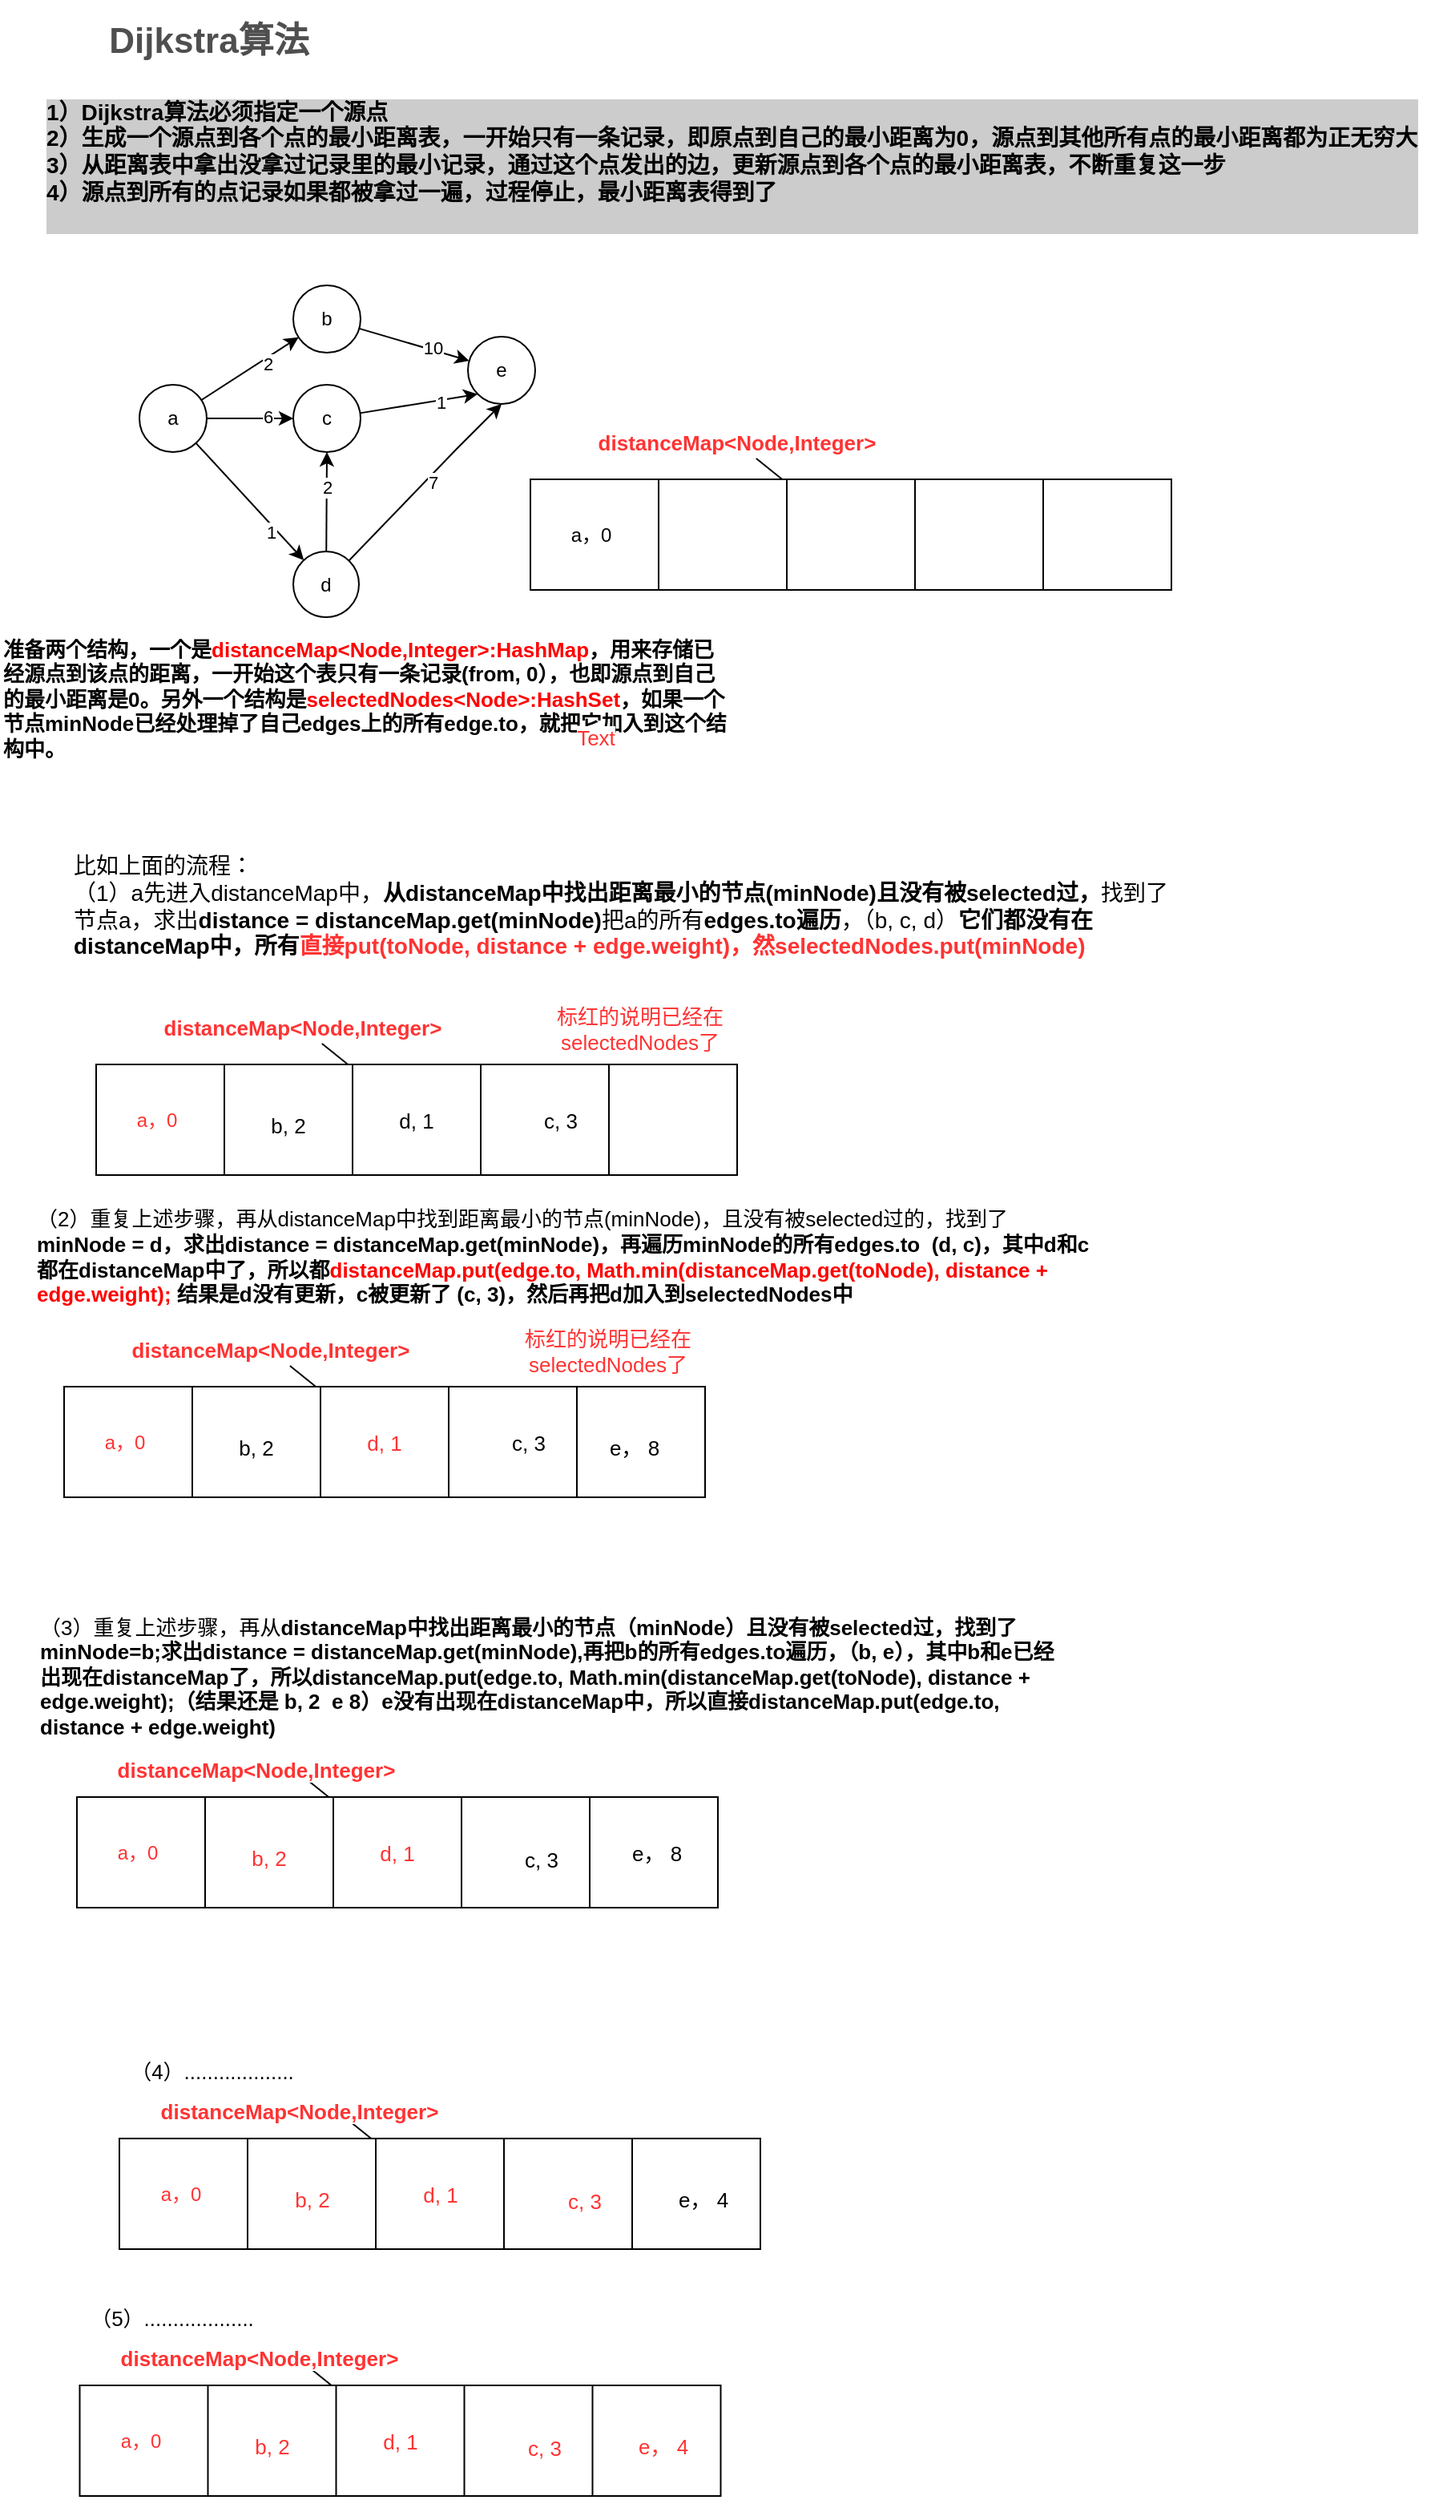 <mxfile version="17.1.2" type="github">
  <diagram id="VZNJBnjlBcDDficuOKmj" name="第 1 页">
    <mxGraphModel dx="1038" dy="539" grid="0" gridSize="10" guides="1" tooltips="1" connect="1" arrows="1" fold="1" page="1" pageScale="1" pageWidth="827" pageHeight="1169" math="0" shadow="0">
      <root>
        <mxCell id="0" />
        <mxCell id="1" parent="0" />
        <mxCell id="FA8vPsLEy-12iCKrouPd-1" value="&lt;h2 id=&quot;3dijkstra算法示例演示&quot; style=&quot;box-sizing: border-box ; outline: 0px ; margin: 8px 0px 16px ; padding: 0px ; font-family: &amp;#34;pingfang sc&amp;#34; , &amp;#34;microsoft yahei&amp;#34; , &amp;#34;simhei&amp;#34; , &amp;#34;arial&amp;#34; , &amp;#34;simsun&amp;#34; ; font-size: 22px ; color: rgb(79 , 79 , 79) ; line-height: 30px ; overflow-wrap: break-word ; background-color: rgb(255 , 255 , 255)&quot;&gt;Dijkstra算法&lt;/h2&gt;" style="text;html=1;align=center;verticalAlign=middle;resizable=0;points=[];autosize=1;strokeColor=none;fillColor=none;" vertex="1" parent="1">
          <mxGeometry x="98" y="13" width="140" height="58" as="geometry" />
        </mxCell>
        <mxCell id="FA8vPsLEy-12iCKrouPd-2" value="&lt;div style=&quot;font-size: 14px;&quot;&gt;1）Dijkstra算法必须指定一个源点&lt;/div&gt;&lt;div style=&quot;font-size: 14px;&quot;&gt;2）生成一个源点到各个点的最小距离表，一开始只有一条记录，即原点到自己的最小距离为0，源点到其他所有点的最小距离都为正无穷大&lt;/div&gt;&lt;div style=&quot;font-size: 14px;&quot;&gt;3）从距离表中拿出没拿过记录里的最小记录，通过这个点发出的边，更新源点到各个点的最小距离表，不断重复这一步&lt;/div&gt;&lt;div style=&quot;font-size: 14px;&quot;&gt;4）源点到所有的点记录如果都被拿过一遍，过程停止，最小距离表得到了&lt;/div&gt;&lt;div style=&quot;font-size: 14px;&quot;&gt;&lt;br style=&quot;font-size: 14px;&quot;&gt;&lt;/div&gt;" style="text;html=1;align=left;verticalAlign=middle;resizable=0;points=[];autosize=1;strokeColor=none;fillColor=none;fontStyle=1;labelBackgroundColor=#CCCCCC;fontSize=14;" vertex="1" parent="1">
          <mxGeometry x="65" y="71" width="865" height="89" as="geometry" />
        </mxCell>
        <mxCell id="FA8vPsLEy-12iCKrouPd-6" value="" style="rounded=0;orthogonalLoop=1;jettySize=auto;html=1;" edge="1" parent="1" source="FA8vPsLEy-12iCKrouPd-4" target="FA8vPsLEy-12iCKrouPd-5">
          <mxGeometry relative="1" as="geometry" />
        </mxCell>
        <mxCell id="FA8vPsLEy-12iCKrouPd-12" value="2" style="edgeLabel;html=1;align=center;verticalAlign=middle;resizable=0;points=[];" vertex="1" connectable="0" parent="FA8vPsLEy-12iCKrouPd-6">
          <mxGeometry x="0.308" y="-3" relative="1" as="geometry">
            <mxPoint as="offset" />
          </mxGeometry>
        </mxCell>
        <mxCell id="FA8vPsLEy-12iCKrouPd-9" value="" style="edgeStyle=none;rounded=0;orthogonalLoop=1;jettySize=auto;html=1;" edge="1" parent="1" source="FA8vPsLEy-12iCKrouPd-4" target="FA8vPsLEy-12iCKrouPd-8">
          <mxGeometry relative="1" as="geometry" />
        </mxCell>
        <mxCell id="FA8vPsLEy-12iCKrouPd-13" value="6" style="edgeLabel;html=1;align=center;verticalAlign=middle;resizable=0;points=[];" vertex="1" connectable="0" parent="FA8vPsLEy-12iCKrouPd-9">
          <mxGeometry x="0.415" y="1" relative="1" as="geometry">
            <mxPoint as="offset" />
          </mxGeometry>
        </mxCell>
        <mxCell id="FA8vPsLEy-12iCKrouPd-11" value="" style="edgeStyle=none;rounded=0;orthogonalLoop=1;jettySize=auto;html=1;" edge="1" parent="1" source="FA8vPsLEy-12iCKrouPd-4" target="FA8vPsLEy-12iCKrouPd-10">
          <mxGeometry relative="1" as="geometry" />
        </mxCell>
        <mxCell id="FA8vPsLEy-12iCKrouPd-14" value="1" style="edgeLabel;html=1;align=center;verticalAlign=middle;resizable=0;points=[];" vertex="1" connectable="0" parent="FA8vPsLEy-12iCKrouPd-11">
          <mxGeometry x="0.465" y="-4" relative="1" as="geometry">
            <mxPoint y="-1" as="offset" />
          </mxGeometry>
        </mxCell>
        <mxCell id="FA8vPsLEy-12iCKrouPd-4" value="a" style="ellipse;whiteSpace=wrap;html=1;aspect=fixed;" vertex="1" parent="1">
          <mxGeometry x="125" y="253" width="42" height="42" as="geometry" />
        </mxCell>
        <mxCell id="FA8vPsLEy-12iCKrouPd-18" value="" style="edgeStyle=none;rounded=0;orthogonalLoop=1;jettySize=auto;html=1;" edge="1" parent="1" source="FA8vPsLEy-12iCKrouPd-5" target="FA8vPsLEy-12iCKrouPd-17">
          <mxGeometry relative="1" as="geometry" />
        </mxCell>
        <mxCell id="FA8vPsLEy-12iCKrouPd-21" value="10" style="edgeLabel;html=1;align=center;verticalAlign=middle;resizable=0;points=[];" vertex="1" connectable="0" parent="FA8vPsLEy-12iCKrouPd-18">
          <mxGeometry x="0.319" y="2" relative="1" as="geometry">
            <mxPoint y="1" as="offset" />
          </mxGeometry>
        </mxCell>
        <mxCell id="FA8vPsLEy-12iCKrouPd-5" value="b" style="ellipse;whiteSpace=wrap;html=1;aspect=fixed;" vertex="1" parent="1">
          <mxGeometry x="221" y="191" width="42" height="42" as="geometry" />
        </mxCell>
        <mxCell id="FA8vPsLEy-12iCKrouPd-19" style="edgeStyle=none;rounded=0;orthogonalLoop=1;jettySize=auto;html=1;entryX=0;entryY=1;entryDx=0;entryDy=0;" edge="1" parent="1" source="FA8vPsLEy-12iCKrouPd-8" target="FA8vPsLEy-12iCKrouPd-17">
          <mxGeometry relative="1" as="geometry" />
        </mxCell>
        <mxCell id="FA8vPsLEy-12iCKrouPd-22" value="1" style="edgeLabel;html=1;align=center;verticalAlign=middle;resizable=0;points=[];" vertex="1" connectable="0" parent="FA8vPsLEy-12iCKrouPd-19">
          <mxGeometry x="0.344" y="-1" relative="1" as="geometry">
            <mxPoint as="offset" />
          </mxGeometry>
        </mxCell>
        <mxCell id="FA8vPsLEy-12iCKrouPd-8" value="c" style="ellipse;whiteSpace=wrap;html=1;aspect=fixed;" vertex="1" parent="1">
          <mxGeometry x="221" y="253" width="42" height="42" as="geometry" />
        </mxCell>
        <mxCell id="FA8vPsLEy-12iCKrouPd-20" style="edgeStyle=none;rounded=0;orthogonalLoop=1;jettySize=auto;html=1;entryX=0.5;entryY=1;entryDx=0;entryDy=0;" edge="1" parent="1" source="FA8vPsLEy-12iCKrouPd-10" target="FA8vPsLEy-12iCKrouPd-17">
          <mxGeometry relative="1" as="geometry">
            <Array as="points">
              <mxPoint x="323" y="293" />
            </Array>
          </mxGeometry>
        </mxCell>
        <mxCell id="FA8vPsLEy-12iCKrouPd-23" value="7" style="edgeLabel;html=1;align=center;verticalAlign=middle;resizable=0;points=[];" vertex="1" connectable="0" parent="FA8vPsLEy-12iCKrouPd-20">
          <mxGeometry x="0.05" y="-3" relative="1" as="geometry">
            <mxPoint as="offset" />
          </mxGeometry>
        </mxCell>
        <mxCell id="FA8vPsLEy-12iCKrouPd-25" style="edgeStyle=none;rounded=0;orthogonalLoop=1;jettySize=auto;html=1;entryX=0.5;entryY=1;entryDx=0;entryDy=0;" edge="1" parent="1" source="FA8vPsLEy-12iCKrouPd-10" target="FA8vPsLEy-12iCKrouPd-8">
          <mxGeometry relative="1" as="geometry" />
        </mxCell>
        <mxCell id="FA8vPsLEy-12iCKrouPd-27" value="2" style="edgeLabel;html=1;align=center;verticalAlign=middle;resizable=0;points=[];" vertex="1" connectable="0" parent="FA8vPsLEy-12iCKrouPd-25">
          <mxGeometry x="0.314" relative="1" as="geometry">
            <mxPoint as="offset" />
          </mxGeometry>
        </mxCell>
        <mxCell id="FA8vPsLEy-12iCKrouPd-10" value="d" style="ellipse;whiteSpace=wrap;html=1;aspect=fixed;" vertex="1" parent="1">
          <mxGeometry x="221" y="357" width="41" height="41" as="geometry" />
        </mxCell>
        <mxCell id="FA8vPsLEy-12iCKrouPd-16" style="edgeStyle=none;rounded=0;orthogonalLoop=1;jettySize=auto;html=1;exitX=1;exitY=0.5;exitDx=0;exitDy=0;" edge="1" parent="1" source="FA8vPsLEy-12iCKrouPd-5" target="FA8vPsLEy-12iCKrouPd-5">
          <mxGeometry relative="1" as="geometry" />
        </mxCell>
        <mxCell id="FA8vPsLEy-12iCKrouPd-17" value="e" style="ellipse;whiteSpace=wrap;html=1;aspect=fixed;" vertex="1" parent="1">
          <mxGeometry x="330" y="223" width="42" height="42" as="geometry" />
        </mxCell>
        <object label="" id="FA8vPsLEy-12iCKrouPd-39">
          <mxCell style="rounded=0;whiteSpace=wrap;html=1;points=[[0,0,0,0,0],[0,0.25,0,0,0],[0,0.51,0,0,0],[0,0.75,0,0,0],[0,1,0,0,0],[0.2,0,0,0,0],[0.2,1,0,0,0],[0.25,0,0,0,0],[0.25,1,0,0,0],[0.4,0,0,0,0],[0.4,1,0,0,0],[0.5,0,0,0,0],[0.5,1,0,0,0],[0.6,0,0,0,0],[0.6,1,0,0,0],[0.75,0,0,0,0],[0.75,1,0,0,0],[0.8,0,0,0,0],[0.8,1,0,0,0],[1,0,0,0,0],[1,0.25,0,0,0],[1,0.51,0,0,0],[1,0.75,0,0,0],[1,1,0,0,0]];" vertex="1" parent="1">
            <mxGeometry x="369" y="312" width="400" height="69" as="geometry" />
          </mxCell>
        </object>
        <mxCell id="FA8vPsLEy-12iCKrouPd-40" style="edgeStyle=none;rounded=0;orthogonalLoop=1;jettySize=auto;html=1;exitX=0.2;exitY=0;exitDx=0;exitDy=0;exitPerimeter=0;entryX=0.2;entryY=1;entryDx=0;entryDy=0;entryPerimeter=0;endArrow=none;endFill=0;" edge="1" parent="1" source="FA8vPsLEy-12iCKrouPd-39" target="FA8vPsLEy-12iCKrouPd-39">
          <mxGeometry relative="1" as="geometry" />
        </mxCell>
        <mxCell id="FA8vPsLEy-12iCKrouPd-41" style="edgeStyle=none;rounded=0;orthogonalLoop=1;jettySize=auto;html=1;exitX=0.4;exitY=0;exitDx=0;exitDy=0;exitPerimeter=0;entryX=0.4;entryY=1;entryDx=0;entryDy=0;entryPerimeter=0;endArrow=none;endFill=0;" edge="1" parent="1" source="FA8vPsLEy-12iCKrouPd-39" target="FA8vPsLEy-12iCKrouPd-39">
          <mxGeometry relative="1" as="geometry" />
        </mxCell>
        <mxCell id="FA8vPsLEy-12iCKrouPd-42" style="edgeStyle=none;rounded=0;orthogonalLoop=1;jettySize=auto;html=1;exitX=0.6;exitY=0;exitDx=0;exitDy=0;exitPerimeter=0;entryX=0.6;entryY=1;entryDx=0;entryDy=0;entryPerimeter=0;endArrow=none;endFill=0;" edge="1" parent="1" source="FA8vPsLEy-12iCKrouPd-39" target="FA8vPsLEy-12iCKrouPd-39">
          <mxGeometry relative="1" as="geometry" />
        </mxCell>
        <mxCell id="FA8vPsLEy-12iCKrouPd-43" style="edgeStyle=none;rounded=0;orthogonalLoop=1;jettySize=auto;html=1;exitX=0.8;exitY=0;exitDx=0;exitDy=0;exitPerimeter=0;entryX=0.8;entryY=1;entryDx=0;entryDy=0;entryPerimeter=0;endArrow=none;endFill=0;" edge="1" parent="1" source="FA8vPsLEy-12iCKrouPd-39" target="FA8vPsLEy-12iCKrouPd-39">
          <mxGeometry relative="1" as="geometry" />
        </mxCell>
        <mxCell id="FA8vPsLEy-12iCKrouPd-44" value="a，0" style="text;html=1;strokeColor=none;fillColor=none;align=center;verticalAlign=middle;whiteSpace=wrap;rounded=0;" vertex="1" parent="1">
          <mxGeometry x="377" y="331.5" width="60" height="30" as="geometry" />
        </mxCell>
        <mxCell id="FA8vPsLEy-12iCKrouPd-52" value="准备两个结构，一个是&lt;font color=&quot;#ff0000&quot; style=&quot;font-size: 13px&quot;&gt;distanceMap&amp;lt;Node,Integer&amp;gt;:HashMap&lt;/font&gt;，用来存储已经源点到该点的距离，一开始这个表只有一条记录(from, 0），也即源点到自己的最小距离是0。另外一个结构是&lt;font color=&quot;#ff0000&quot; style=&quot;font-size: 13px&quot;&gt;selectedNodes&amp;lt;Node&amp;gt;:HashSet&lt;/font&gt;，如果一个节点minNode已经处理掉了自己edges上的所有edge.to，就把它加入到这个结构中。" style="text;html=1;strokeColor=none;fillColor=none;align=left;verticalAlign=middle;whiteSpace=wrap;rounded=0;fontColor=#000000;fontStyle=1;fontFamily=Helvetica;fontSize=13;" vertex="1" parent="1">
          <mxGeometry x="38" y="415" width="457" height="67" as="geometry" />
        </mxCell>
        <mxCell id="FA8vPsLEy-12iCKrouPd-55" value="&lt;span style=&quot;color: rgb(0 , 0 , 0) ; font-size: 14px&quot;&gt;比如上面的流程：&lt;br&gt;（1）a先进入distanceMap中，&lt;/span&gt;&lt;b style=&quot;color: rgb(0 , 0 , 0) ; font-size: 14px&quot;&gt;从distanceMap中找出距离最小的节点(minNode)且没有被selected过，&lt;/b&gt;&lt;span style=&quot;color: rgb(0 , 0 , 0) ; font-size: 14px&quot;&gt;找到了节点a，求出&lt;/span&gt;&lt;b style=&quot;color: rgb(0 , 0 , 0) ; font-size: 14px&quot;&gt;distance = distanceMap.get(minNode)&lt;/b&gt;&lt;span style=&quot;color: rgb(0 , 0 , 0) ; font-size: 14px&quot;&gt;把a的所有&lt;/span&gt;&lt;b style=&quot;color: rgb(0 , 0 , 0) ; font-size: 14px&quot;&gt;edges.to遍历&lt;/b&gt;&lt;span style=&quot;color: rgb(0 , 0 , 0) ; font-size: 14px&quot;&gt;，（b,&lt;/span&gt;&lt;span style=&quot;color: rgb(0 , 0 , 0) ; font-size: 14px&quot;&gt;&amp;nbsp;&lt;/span&gt;&lt;span style=&quot;color: rgb(0 , 0 , 0) ; font-size: 14px&quot;&gt;c,&lt;/span&gt;&lt;span style=&quot;color: rgb(0 , 0 , 0) ; font-size: 14px&quot;&gt;&amp;nbsp;&lt;/span&gt;&lt;span style=&quot;color: rgb(0 , 0 , 0) ; font-size: 14px&quot;&gt;d）&lt;/span&gt;&lt;b style=&quot;color: rgb(0 , 0 , 0) ; font-size: 14px&quot;&gt;它们都没有在distanceMap中，所有&lt;font color=&quot;#ff3333&quot;&gt;直接put(toNode, distance + edge.weight)，然selectedNodes.put(minNode)&lt;/font&gt;&lt;/b&gt;" style="text;html=1;strokeColor=none;fillColor=none;align=left;verticalAlign=middle;whiteSpace=wrap;rounded=0;labelBackgroundColor=#FFFFFF;fontFamily=Helvetica;fontSize=13;fontColor=#FF3333;" vertex="1" parent="1">
          <mxGeometry x="82" y="516" width="694" height="124" as="geometry" />
        </mxCell>
        <mxCell id="FA8vPsLEy-12iCKrouPd-57" value="Text" style="text;html=1;strokeColor=none;fillColor=none;align=center;verticalAlign=middle;whiteSpace=wrap;rounded=0;labelBackgroundColor=#FFFFFF;fontFamily=Helvetica;fontSize=13;fontColor=#FF3333;" vertex="1" parent="1">
          <mxGeometry x="380" y="458" width="60" height="30" as="geometry" />
        </mxCell>
        <mxCell id="FA8vPsLEy-12iCKrouPd-59" value="" style="edgeStyle=none;rounded=0;orthogonalLoop=1;jettySize=auto;html=1;fontFamily=Helvetica;fontSize=13;fontColor=#FF3333;endArrow=none;endFill=0;" edge="1" parent="1" source="FA8vPsLEy-12iCKrouPd-58" target="FA8vPsLEy-12iCKrouPd-39">
          <mxGeometry relative="1" as="geometry" />
        </mxCell>
        <mxCell id="FA8vPsLEy-12iCKrouPd-58" value="distanceMap&amp;lt;Node,Integer&amp;gt;" style="text;html=1;strokeColor=none;fillColor=none;align=center;verticalAlign=middle;whiteSpace=wrap;rounded=0;labelBackgroundColor=#FFFFFF;fontFamily=Helvetica;fontSize=13;fontColor=#FF3333;fontStyle=1" vertex="1" parent="1">
          <mxGeometry x="403.5" y="279" width="188" height="20" as="geometry" />
        </mxCell>
        <object label="" id="FA8vPsLEy-12iCKrouPd-60">
          <mxCell style="rounded=0;whiteSpace=wrap;html=1;points=[[0,0,0,0,0],[0,0.25,0,0,0],[0,0.51,0,0,0],[0,0.75,0,0,0],[0,1,0,0,0],[0.2,0,0,0,0],[0.2,1,0,0,0],[0.25,0,0,0,0],[0.25,1,0,0,0],[0.4,0,0,0,0],[0.4,1,0,0,0],[0.5,0,0,0,0],[0.5,1,0,0,0],[0.6,0,0,0,0],[0.6,1,0,0,0],[0.75,0,0,0,0],[0.75,1,0,0,0],[0.8,0,0,0,0],[0.8,1,0,0,0],[1,0,0,0,0],[1,0.25,0,0,0],[1,0.51,0,0,0],[1,0.75,0,0,0],[1,1,0,0,0]];" vertex="1" parent="1">
            <mxGeometry x="98" y="677" width="400" height="69" as="geometry" />
          </mxCell>
        </object>
        <mxCell id="FA8vPsLEy-12iCKrouPd-61" style="edgeStyle=none;rounded=0;orthogonalLoop=1;jettySize=auto;html=1;exitX=0.2;exitY=0;exitDx=0;exitDy=0;exitPerimeter=0;entryX=0.2;entryY=1;entryDx=0;entryDy=0;entryPerimeter=0;endArrow=none;endFill=0;" edge="1" parent="1" source="FA8vPsLEy-12iCKrouPd-60" target="FA8vPsLEy-12iCKrouPd-60">
          <mxGeometry relative="1" as="geometry" />
        </mxCell>
        <mxCell id="FA8vPsLEy-12iCKrouPd-62" style="edgeStyle=none;rounded=0;orthogonalLoop=1;jettySize=auto;html=1;exitX=0.4;exitY=0;exitDx=0;exitDy=0;exitPerimeter=0;entryX=0.4;entryY=1;entryDx=0;entryDy=0;entryPerimeter=0;endArrow=none;endFill=0;" edge="1" parent="1" source="FA8vPsLEy-12iCKrouPd-60" target="FA8vPsLEy-12iCKrouPd-60">
          <mxGeometry relative="1" as="geometry" />
        </mxCell>
        <mxCell id="FA8vPsLEy-12iCKrouPd-63" style="edgeStyle=none;rounded=0;orthogonalLoop=1;jettySize=auto;html=1;exitX=0.6;exitY=0;exitDx=0;exitDy=0;exitPerimeter=0;entryX=0.6;entryY=1;entryDx=0;entryDy=0;entryPerimeter=0;endArrow=none;endFill=0;" edge="1" parent="1" source="FA8vPsLEy-12iCKrouPd-60" target="FA8vPsLEy-12iCKrouPd-60">
          <mxGeometry relative="1" as="geometry" />
        </mxCell>
        <mxCell id="FA8vPsLEy-12iCKrouPd-64" style="edgeStyle=none;rounded=0;orthogonalLoop=1;jettySize=auto;html=1;exitX=0.8;exitY=0;exitDx=0;exitDy=0;exitPerimeter=0;entryX=0.8;entryY=1;entryDx=0;entryDy=0;entryPerimeter=0;endArrow=none;endFill=0;" edge="1" parent="1" source="FA8vPsLEy-12iCKrouPd-60" target="FA8vPsLEy-12iCKrouPd-60">
          <mxGeometry relative="1" as="geometry" />
        </mxCell>
        <mxCell id="FA8vPsLEy-12iCKrouPd-65" value="a，0" style="text;html=1;strokeColor=none;fillColor=none;align=center;verticalAlign=middle;whiteSpace=wrap;rounded=0;fontColor=#FF3333;" vertex="1" parent="1">
          <mxGeometry x="106" y="696.5" width="60" height="30" as="geometry" />
        </mxCell>
        <mxCell id="FA8vPsLEy-12iCKrouPd-66" value="" style="edgeStyle=none;rounded=0;orthogonalLoop=1;jettySize=auto;html=1;fontFamily=Helvetica;fontSize=13;fontColor=#FF3333;endArrow=none;endFill=0;" edge="1" parent="1" source="FA8vPsLEy-12iCKrouPd-67" target="FA8vPsLEy-12iCKrouPd-60">
          <mxGeometry relative="1" as="geometry" />
        </mxCell>
        <mxCell id="FA8vPsLEy-12iCKrouPd-67" value="distanceMap&amp;lt;Node,Integer&amp;gt;" style="text;html=1;strokeColor=none;fillColor=none;align=center;verticalAlign=middle;whiteSpace=wrap;rounded=0;labelBackgroundColor=#FFFFFF;fontFamily=Helvetica;fontSize=13;fontColor=#FF3333;fontStyle=1" vertex="1" parent="1">
          <mxGeometry x="132.5" y="644" width="188" height="20" as="geometry" />
        </mxCell>
        <mxCell id="FA8vPsLEy-12iCKrouPd-68" value="&lt;font color=&quot;#000000&quot;&gt;b,&lt;span style=&quot;white-space: pre&quot;&gt;	&lt;/span&gt;2&lt;/font&gt;" style="text;html=1;strokeColor=none;fillColor=none;align=center;verticalAlign=middle;whiteSpace=wrap;rounded=0;labelBackgroundColor=#FFFFFF;fontFamily=Helvetica;fontSize=13;fontColor=#FF3333;" vertex="1" parent="1">
          <mxGeometry x="188" y="700" width="60" height="30" as="geometry" />
        </mxCell>
        <mxCell id="FA8vPsLEy-12iCKrouPd-69" value="c,&lt;span style=&quot;white-space: pre&quot;&gt;	&lt;/span&gt;3" style="text;html=1;strokeColor=none;fillColor=none;align=center;verticalAlign=middle;whiteSpace=wrap;rounded=0;labelBackgroundColor=#FFFFFF;fontFamily=Helvetica;fontSize=13;fontColor=#000000;" vertex="1" parent="1">
          <mxGeometry x="358" y="696.5" width="60" height="30" as="geometry" />
        </mxCell>
        <mxCell id="FA8vPsLEy-12iCKrouPd-70" value="（3）重复上述步骤，再从&lt;b&gt;distanceMap中找出距离最小的节点（minNode）且没有被selected过，找到了minNode=b;求出distance = distanceMap.get(minNode),再把b的所有edges.to遍历，（b,&lt;span style=&quot;white-space: pre&quot;&gt;	&lt;/span&gt;e），其中b和e已经出现在distanceMap了，所以distanceMap.put(edge.to, Math.min(distanceMap.get(toNode), distance + edge.weight);（结果还是 b, 2&amp;nbsp; e 8）e没有出现在distanceMap中，所以直接distanceMap.put(edge.to, distance + edge.weight)&lt;/b&gt;" style="text;html=1;strokeColor=none;fillColor=none;align=left;verticalAlign=middle;whiteSpace=wrap;rounded=0;labelBackgroundColor=#FFFFFF;fontFamily=Helvetica;fontSize=13;fontColor=#000000;" vertex="1" parent="1">
          <mxGeometry x="61" y="1000" width="638" height="117" as="geometry" />
        </mxCell>
        <mxCell id="FA8vPsLEy-12iCKrouPd-71" value="标红的说明已经在selectedNodes了" style="text;html=1;strokeColor=none;fillColor=none;align=center;verticalAlign=middle;whiteSpace=wrap;rounded=0;labelBackgroundColor=#FFFFFF;fontFamily=Helvetica;fontSize=13;fontColor=#FF3333;" vertex="1" parent="1">
          <mxGeometry x="349" y="640" width="177" height="30" as="geometry" />
        </mxCell>
        <mxCell id="FA8vPsLEy-12iCKrouPd-72" style="edgeStyle=none;rounded=0;orthogonalLoop=1;jettySize=auto;html=1;exitX=0.75;exitY=1;exitDx=0;exitDy=0;fontFamily=Helvetica;fontSize=13;fontColor=#FF3333;endArrow=none;endFill=0;" edge="1" parent="1" source="FA8vPsLEy-12iCKrouPd-71" target="FA8vPsLEy-12iCKrouPd-71">
          <mxGeometry relative="1" as="geometry" />
        </mxCell>
        <mxCell id="FA8vPsLEy-12iCKrouPd-85" value="&lt;font color=&quot;#000000&quot;&gt;（2）重复上述步骤，再从distanceMap中找到距离最小的节点(minNode)，且没有被selected过的，找到了&lt;b&gt;minNode = d，求出distance = distanceMap.get(minNode)，再遍历minNode的所有edges.to&amp;nbsp; (d,&lt;span&gt;	&lt;/span&gt;c)，其中d和c都在distanceMap中了，所以都&lt;/b&gt;&lt;/font&gt;&lt;b&gt;&lt;font color=&quot;#ff0000&quot;&gt;distanceMap.put(edge.to, Math.min(distanceMap.get(toNode), distance + edge.weight); &lt;/font&gt;&lt;font color=&quot;#000000&quot;&gt;结果是d没有更新，c被更新了 (c,&lt;span style=&quot;white-space: pre&quot;&gt;	&lt;/span&gt;3)，然后再把d加入到selectedNodes中&lt;/font&gt;&lt;/b&gt;" style="text;html=1;strokeColor=none;fillColor=none;align=left;verticalAlign=middle;whiteSpace=wrap;rounded=0;labelBackgroundColor=#FFFFFF;fontFamily=Helvetica;fontSize=13;fontColor=#FF3333;" vertex="1" parent="1">
          <mxGeometry x="58.5" y="748" width="659" height="98" as="geometry" />
        </mxCell>
        <mxCell id="FA8vPsLEy-12iCKrouPd-87" value="d,&lt;span style=&quot;white-space: pre&quot;&gt;	&lt;/span&gt;1" style="text;html=1;strokeColor=none;fillColor=none;align=center;verticalAlign=middle;whiteSpace=wrap;rounded=0;labelBackgroundColor=#FFFFFF;fontFamily=Helvetica;fontSize=13;fontColor=#000000;" vertex="1" parent="1">
          <mxGeometry x="268" y="697" width="60" height="30" as="geometry" />
        </mxCell>
        <object label="" id="FA8vPsLEy-12iCKrouPd-88">
          <mxCell style="rounded=0;whiteSpace=wrap;html=1;points=[[0,0,0,0,0],[0,0.25,0,0,0],[0,0.51,0,0,0],[0,0.75,0,0,0],[0,1,0,0,0],[0.2,0,0,0,0],[0.2,1,0,0,0],[0.25,0,0,0,0],[0.25,1,0,0,0],[0.4,0,0,0,0],[0.4,1,0,0,0],[0.5,0,0,0,0],[0.5,1,0,0,0],[0.6,0,0,0,0],[0.6,1,0,0,0],[0.75,0,0,0,0],[0.75,1,0,0,0],[0.8,0,0,0,0],[0.8,1,0,0,0],[1,0,0,0,0],[1,0.25,0,0,0],[1,0.51,0,0,0],[1,0.75,0,0,0],[1,1,0,0,0]];" vertex="1" parent="1">
            <mxGeometry x="78" y="878" width="400" height="69" as="geometry" />
          </mxCell>
        </object>
        <mxCell id="FA8vPsLEy-12iCKrouPd-89" style="edgeStyle=none;rounded=0;orthogonalLoop=1;jettySize=auto;html=1;exitX=0.2;exitY=0;exitDx=0;exitDy=0;exitPerimeter=0;entryX=0.2;entryY=1;entryDx=0;entryDy=0;entryPerimeter=0;endArrow=none;endFill=0;" edge="1" parent="1" source="FA8vPsLEy-12iCKrouPd-88" target="FA8vPsLEy-12iCKrouPd-88">
          <mxGeometry relative="1" as="geometry" />
        </mxCell>
        <mxCell id="FA8vPsLEy-12iCKrouPd-90" style="edgeStyle=none;rounded=0;orthogonalLoop=1;jettySize=auto;html=1;exitX=0.4;exitY=0;exitDx=0;exitDy=0;exitPerimeter=0;entryX=0.4;entryY=1;entryDx=0;entryDy=0;entryPerimeter=0;endArrow=none;endFill=0;" edge="1" parent="1" source="FA8vPsLEy-12iCKrouPd-88" target="FA8vPsLEy-12iCKrouPd-88">
          <mxGeometry relative="1" as="geometry" />
        </mxCell>
        <mxCell id="FA8vPsLEy-12iCKrouPd-91" style="edgeStyle=none;rounded=0;orthogonalLoop=1;jettySize=auto;html=1;exitX=0.6;exitY=0;exitDx=0;exitDy=0;exitPerimeter=0;entryX=0.6;entryY=1;entryDx=0;entryDy=0;entryPerimeter=0;endArrow=none;endFill=0;" edge="1" parent="1" source="FA8vPsLEy-12iCKrouPd-88" target="FA8vPsLEy-12iCKrouPd-88">
          <mxGeometry relative="1" as="geometry" />
        </mxCell>
        <mxCell id="FA8vPsLEy-12iCKrouPd-92" style="edgeStyle=none;rounded=0;orthogonalLoop=1;jettySize=auto;html=1;exitX=0.8;exitY=0;exitDx=0;exitDy=0;exitPerimeter=0;entryX=0.8;entryY=1;entryDx=0;entryDy=0;entryPerimeter=0;endArrow=none;endFill=0;" edge="1" parent="1" source="FA8vPsLEy-12iCKrouPd-88" target="FA8vPsLEy-12iCKrouPd-88">
          <mxGeometry relative="1" as="geometry" />
        </mxCell>
        <mxCell id="FA8vPsLEy-12iCKrouPd-93" value="a，0" style="text;html=1;strokeColor=none;fillColor=none;align=center;verticalAlign=middle;whiteSpace=wrap;rounded=0;fontColor=#FF3333;" vertex="1" parent="1">
          <mxGeometry x="86" y="897.5" width="60" height="30" as="geometry" />
        </mxCell>
        <mxCell id="FA8vPsLEy-12iCKrouPd-94" value="" style="edgeStyle=none;rounded=0;orthogonalLoop=1;jettySize=auto;html=1;fontFamily=Helvetica;fontSize=13;fontColor=#FF3333;endArrow=none;endFill=0;" edge="1" parent="1" source="FA8vPsLEy-12iCKrouPd-95" target="FA8vPsLEy-12iCKrouPd-88">
          <mxGeometry relative="1" as="geometry" />
        </mxCell>
        <mxCell id="FA8vPsLEy-12iCKrouPd-95" value="distanceMap&amp;lt;Node,Integer&amp;gt;" style="text;html=1;strokeColor=none;fillColor=none;align=center;verticalAlign=middle;whiteSpace=wrap;rounded=0;labelBackgroundColor=#FFFFFF;fontFamily=Helvetica;fontSize=13;fontColor=#FF3333;fontStyle=1" vertex="1" parent="1">
          <mxGeometry x="112.5" y="845" width="188" height="20" as="geometry" />
        </mxCell>
        <mxCell id="FA8vPsLEy-12iCKrouPd-96" value="&lt;font color=&quot;#000000&quot;&gt;b,&lt;span style=&quot;white-space: pre&quot;&gt;	&lt;/span&gt;2&lt;/font&gt;" style="text;html=1;strokeColor=none;fillColor=none;align=center;verticalAlign=middle;whiteSpace=wrap;rounded=0;labelBackgroundColor=#FFFFFF;fontFamily=Helvetica;fontSize=13;fontColor=#FF3333;" vertex="1" parent="1">
          <mxGeometry x="168" y="901" width="60" height="30" as="geometry" />
        </mxCell>
        <mxCell id="FA8vPsLEy-12iCKrouPd-97" value="c,&lt;span style=&quot;white-space: pre&quot;&gt;	&lt;/span&gt;3" style="text;html=1;strokeColor=none;fillColor=none;align=center;verticalAlign=middle;whiteSpace=wrap;rounded=0;labelBackgroundColor=#FFFFFF;fontFamily=Helvetica;fontSize=13;fontColor=#000000;" vertex="1" parent="1">
          <mxGeometry x="338" y="897.5" width="60" height="30" as="geometry" />
        </mxCell>
        <mxCell id="FA8vPsLEy-12iCKrouPd-98" value="标红的说明已经在selectedNodes了" style="text;html=1;strokeColor=none;fillColor=none;align=center;verticalAlign=middle;whiteSpace=wrap;rounded=0;labelBackgroundColor=#FFFFFF;fontFamily=Helvetica;fontSize=13;fontColor=#FF3333;" vertex="1" parent="1">
          <mxGeometry x="329" y="841" width="177" height="30" as="geometry" />
        </mxCell>
        <mxCell id="FA8vPsLEy-12iCKrouPd-99" style="edgeStyle=none;rounded=0;orthogonalLoop=1;jettySize=auto;html=1;exitX=0.75;exitY=1;exitDx=0;exitDy=0;fontFamily=Helvetica;fontSize=13;fontColor=#FF3333;endArrow=none;endFill=0;" edge="1" parent="1" source="FA8vPsLEy-12iCKrouPd-98" target="FA8vPsLEy-12iCKrouPd-98">
          <mxGeometry relative="1" as="geometry" />
        </mxCell>
        <mxCell id="FA8vPsLEy-12iCKrouPd-100" value="d,&lt;span style=&quot;white-space: pre&quot;&gt;	&lt;/span&gt;1" style="text;html=1;strokeColor=none;fillColor=none;align=center;verticalAlign=middle;whiteSpace=wrap;rounded=0;labelBackgroundColor=#FFFFFF;fontFamily=Helvetica;fontSize=13;fontColor=#FF3333;" vertex="1" parent="1">
          <mxGeometry x="248" y="898" width="60" height="30" as="geometry" />
        </mxCell>
        <object label="" id="FA8vPsLEy-12iCKrouPd-101">
          <mxCell style="rounded=0;whiteSpace=wrap;html=1;points=[[0,0,0,0,0],[0,0.25,0,0,0],[0,0.51,0,0,0],[0,0.75,0,0,0],[0,1,0,0,0],[0.2,0,0,0,0],[0.2,1,0,0,0],[0.25,0,0,0,0],[0.25,1,0,0,0],[0.4,0,0,0,0],[0.4,1,0,0,0],[0.5,0,0,0,0],[0.5,1,0,0,0],[0.6,0,0,0,0],[0.6,1,0,0,0],[0.75,0,0,0,0],[0.75,1,0,0,0],[0.8,0,0,0,0],[0.8,1,0,0,0],[1,0,0,0,0],[1,0.25,0,0,0],[1,0.51,0,0,0],[1,0.75,0,0,0],[1,1,0,0,0]];" vertex="1" parent="1">
            <mxGeometry x="86" y="1134" width="400" height="69" as="geometry" />
          </mxCell>
        </object>
        <mxCell id="FA8vPsLEy-12iCKrouPd-102" style="edgeStyle=none;rounded=0;orthogonalLoop=1;jettySize=auto;html=1;exitX=0.2;exitY=0;exitDx=0;exitDy=0;exitPerimeter=0;entryX=0.2;entryY=1;entryDx=0;entryDy=0;entryPerimeter=0;endArrow=none;endFill=0;" edge="1" parent="1" source="FA8vPsLEy-12iCKrouPd-101" target="FA8vPsLEy-12iCKrouPd-101">
          <mxGeometry relative="1" as="geometry" />
        </mxCell>
        <mxCell id="FA8vPsLEy-12iCKrouPd-103" style="edgeStyle=none;rounded=0;orthogonalLoop=1;jettySize=auto;html=1;exitX=0.4;exitY=0;exitDx=0;exitDy=0;exitPerimeter=0;entryX=0.4;entryY=1;entryDx=0;entryDy=0;entryPerimeter=0;endArrow=none;endFill=0;" edge="1" parent="1" source="FA8vPsLEy-12iCKrouPd-101" target="FA8vPsLEy-12iCKrouPd-101">
          <mxGeometry relative="1" as="geometry" />
        </mxCell>
        <mxCell id="FA8vPsLEy-12iCKrouPd-104" style="edgeStyle=none;rounded=0;orthogonalLoop=1;jettySize=auto;html=1;exitX=0.6;exitY=0;exitDx=0;exitDy=0;exitPerimeter=0;entryX=0.6;entryY=1;entryDx=0;entryDy=0;entryPerimeter=0;endArrow=none;endFill=0;" edge="1" parent="1" source="FA8vPsLEy-12iCKrouPd-101" target="FA8vPsLEy-12iCKrouPd-101">
          <mxGeometry relative="1" as="geometry" />
        </mxCell>
        <mxCell id="FA8vPsLEy-12iCKrouPd-105" style="edgeStyle=none;rounded=0;orthogonalLoop=1;jettySize=auto;html=1;exitX=0.8;exitY=0;exitDx=0;exitDy=0;exitPerimeter=0;entryX=0.8;entryY=1;entryDx=0;entryDy=0;entryPerimeter=0;endArrow=none;endFill=0;" edge="1" parent="1" source="FA8vPsLEy-12iCKrouPd-101" target="FA8vPsLEy-12iCKrouPd-101">
          <mxGeometry relative="1" as="geometry" />
        </mxCell>
        <mxCell id="FA8vPsLEy-12iCKrouPd-106" value="a，0" style="text;html=1;strokeColor=none;fillColor=none;align=center;verticalAlign=middle;whiteSpace=wrap;rounded=0;fontColor=#FF3333;" vertex="1" parent="1">
          <mxGeometry x="94" y="1153.5" width="60" height="30" as="geometry" />
        </mxCell>
        <mxCell id="FA8vPsLEy-12iCKrouPd-107" value="" style="edgeStyle=none;rounded=0;orthogonalLoop=1;jettySize=auto;html=1;fontFamily=Helvetica;fontSize=13;fontColor=#FF3333;endArrow=none;endFill=0;" edge="1" parent="1" target="FA8vPsLEy-12iCKrouPd-101">
          <mxGeometry relative="1" as="geometry">
            <mxPoint x="226.935" y="1121" as="sourcePoint" />
          </mxGeometry>
        </mxCell>
        <mxCell id="FA8vPsLEy-12iCKrouPd-108" value="distanceMap&amp;lt;Node,Integer&amp;gt;" style="text;html=1;strokeColor=none;fillColor=none;align=center;verticalAlign=middle;whiteSpace=wrap;rounded=0;labelBackgroundColor=#FFFFFF;fontFamily=Helvetica;fontSize=13;fontColor=#FF3333;fontStyle=1" vertex="1" parent="1">
          <mxGeometry x="104" y="1107" width="188" height="20" as="geometry" />
        </mxCell>
        <mxCell id="FA8vPsLEy-12iCKrouPd-109" value="&lt;font&gt;b,&lt;span style=&quot;white-space: pre&quot;&gt;	&lt;/span&gt;2&lt;/font&gt;" style="text;html=1;strokeColor=none;fillColor=none;align=center;verticalAlign=middle;whiteSpace=wrap;rounded=0;labelBackgroundColor=#FFFFFF;fontFamily=Helvetica;fontSize=13;fontColor=#FF3333;" vertex="1" parent="1">
          <mxGeometry x="176" y="1157" width="60" height="30" as="geometry" />
        </mxCell>
        <mxCell id="FA8vPsLEy-12iCKrouPd-110" value="c,&lt;span style=&quot;white-space: pre&quot;&gt;	&lt;/span&gt;3" style="text;html=1;strokeColor=none;fillColor=none;align=center;verticalAlign=middle;whiteSpace=wrap;rounded=0;labelBackgroundColor=#FFFFFF;fontFamily=Helvetica;fontSize=13;fontColor=#000000;" vertex="1" parent="1">
          <mxGeometry x="346" y="1153.5" width="60" height="38.5" as="geometry" />
        </mxCell>
        <mxCell id="FA8vPsLEy-12iCKrouPd-111" style="edgeStyle=none;rounded=0;orthogonalLoop=1;jettySize=auto;html=1;exitX=0.75;exitY=1;exitDx=0;exitDy=0;fontFamily=Helvetica;fontSize=13;fontColor=#FF3333;endArrow=none;endFill=0;" edge="1" parent="1">
          <mxGeometry relative="1" as="geometry">
            <mxPoint x="469.75" y="1127" as="sourcePoint" />
            <mxPoint x="469.75" y="1127" as="targetPoint" />
          </mxGeometry>
        </mxCell>
        <mxCell id="FA8vPsLEy-12iCKrouPd-112" value="d,&lt;span style=&quot;white-space: pre&quot;&gt;	&lt;/span&gt;1" style="text;html=1;strokeColor=none;fillColor=none;align=center;verticalAlign=middle;whiteSpace=wrap;rounded=0;labelBackgroundColor=#FFFFFF;fontFamily=Helvetica;fontSize=13;fontColor=#FF3333;" vertex="1" parent="1">
          <mxGeometry x="256" y="1154" width="60" height="30" as="geometry" />
        </mxCell>
        <mxCell id="FA8vPsLEy-12iCKrouPd-113" value="e，&lt;span style=&quot;white-space: pre&quot;&gt;	&lt;/span&gt;8" style="text;html=1;strokeColor=none;fillColor=none;align=center;verticalAlign=middle;whiteSpace=wrap;rounded=0;labelBackgroundColor=#FFFFFF;fontFamily=Helvetica;fontSize=13;fontColor=#000000;" vertex="1" parent="1">
          <mxGeometry x="403.5" y="901" width="60" height="30" as="geometry" />
        </mxCell>
        <mxCell id="FA8vPsLEy-12iCKrouPd-114" value="（4）..................." style="text;html=1;strokeColor=none;fillColor=none;align=center;verticalAlign=middle;whiteSpace=wrap;rounded=0;labelBackgroundColor=#FFFFFF;fontFamily=Helvetica;fontSize=13;fontColor=#000000;" vertex="1" parent="1">
          <mxGeometry x="70" y="1287" width="201" height="36" as="geometry" />
        </mxCell>
        <object label="" id="FA8vPsLEy-12iCKrouPd-115">
          <mxCell style="rounded=0;whiteSpace=wrap;html=1;points=[[0,0,0,0,0],[0,0.25,0,0,0],[0,0.51,0,0,0],[0,0.75,0,0,0],[0,1,0,0,0],[0.2,0,0,0,0],[0.2,1,0,0,0],[0.25,0,0,0,0],[0.25,1,0,0,0],[0.4,0,0,0,0],[0.4,1,0,0,0],[0.5,0,0,0,0],[0.5,1,0,0,0],[0.6,0,0,0,0],[0.6,1,0,0,0],[0.75,0,0,0,0],[0.75,1,0,0,0],[0.8,0,0,0,0],[0.8,1,0,0,0],[1,0,0,0,0],[1,0.25,0,0,0],[1,0.51,0,0,0],[1,0.75,0,0,0],[1,1,0,0,0]];" vertex="1" parent="1">
            <mxGeometry x="112.5" y="1347" width="400" height="69" as="geometry" />
          </mxCell>
        </object>
        <mxCell id="FA8vPsLEy-12iCKrouPd-116" style="edgeStyle=none;rounded=0;orthogonalLoop=1;jettySize=auto;html=1;exitX=0.2;exitY=0;exitDx=0;exitDy=0;exitPerimeter=0;entryX=0.2;entryY=1;entryDx=0;entryDy=0;entryPerimeter=0;endArrow=none;endFill=0;" edge="1" parent="1" source="FA8vPsLEy-12iCKrouPd-115" target="FA8vPsLEy-12iCKrouPd-115">
          <mxGeometry relative="1" as="geometry" />
        </mxCell>
        <mxCell id="FA8vPsLEy-12iCKrouPd-117" style="edgeStyle=none;rounded=0;orthogonalLoop=1;jettySize=auto;html=1;exitX=0.4;exitY=0;exitDx=0;exitDy=0;exitPerimeter=0;entryX=0.4;entryY=1;entryDx=0;entryDy=0;entryPerimeter=0;endArrow=none;endFill=0;" edge="1" parent="1" source="FA8vPsLEy-12iCKrouPd-115" target="FA8vPsLEy-12iCKrouPd-115">
          <mxGeometry relative="1" as="geometry" />
        </mxCell>
        <mxCell id="FA8vPsLEy-12iCKrouPd-118" style="edgeStyle=none;rounded=0;orthogonalLoop=1;jettySize=auto;html=1;exitX=0.6;exitY=0;exitDx=0;exitDy=0;exitPerimeter=0;entryX=0.6;entryY=1;entryDx=0;entryDy=0;entryPerimeter=0;endArrow=none;endFill=0;" edge="1" parent="1" source="FA8vPsLEy-12iCKrouPd-115" target="FA8vPsLEy-12iCKrouPd-115">
          <mxGeometry relative="1" as="geometry" />
        </mxCell>
        <mxCell id="FA8vPsLEy-12iCKrouPd-119" style="edgeStyle=none;rounded=0;orthogonalLoop=1;jettySize=auto;html=1;exitX=0.8;exitY=0;exitDx=0;exitDy=0;exitPerimeter=0;entryX=0.8;entryY=1;entryDx=0;entryDy=0;entryPerimeter=0;endArrow=none;endFill=0;" edge="1" parent="1" source="FA8vPsLEy-12iCKrouPd-115" target="FA8vPsLEy-12iCKrouPd-115">
          <mxGeometry relative="1" as="geometry" />
        </mxCell>
        <mxCell id="FA8vPsLEy-12iCKrouPd-120" value="a，0" style="text;html=1;strokeColor=none;fillColor=none;align=center;verticalAlign=middle;whiteSpace=wrap;rounded=0;fontColor=#FF3333;" vertex="1" parent="1">
          <mxGeometry x="120.5" y="1366.5" width="60" height="30" as="geometry" />
        </mxCell>
        <mxCell id="FA8vPsLEy-12iCKrouPd-121" value="" style="edgeStyle=none;rounded=0;orthogonalLoop=1;jettySize=auto;html=1;fontFamily=Helvetica;fontSize=13;fontColor=#FF3333;endArrow=none;endFill=0;" edge="1" parent="1" target="FA8vPsLEy-12iCKrouPd-115">
          <mxGeometry relative="1" as="geometry">
            <mxPoint x="253.435" y="1334" as="sourcePoint" />
          </mxGeometry>
        </mxCell>
        <mxCell id="FA8vPsLEy-12iCKrouPd-122" value="distanceMap&amp;lt;Node,Integer&amp;gt;" style="text;html=1;strokeColor=none;fillColor=none;align=center;verticalAlign=middle;whiteSpace=wrap;rounded=0;labelBackgroundColor=#FFFFFF;fontFamily=Helvetica;fontSize=13;fontColor=#FF3333;fontStyle=1" vertex="1" parent="1">
          <mxGeometry x="130.5" y="1320" width="188" height="20" as="geometry" />
        </mxCell>
        <mxCell id="FA8vPsLEy-12iCKrouPd-123" value="&lt;font&gt;b,&lt;span style=&quot;white-space: pre&quot;&gt;	&lt;/span&gt;2&lt;/font&gt;" style="text;html=1;strokeColor=none;fillColor=none;align=center;verticalAlign=middle;whiteSpace=wrap;rounded=0;labelBackgroundColor=#FFFFFF;fontFamily=Helvetica;fontSize=13;fontColor=#FF3333;" vertex="1" parent="1">
          <mxGeometry x="202.5" y="1370" width="60" height="30" as="geometry" />
        </mxCell>
        <mxCell id="FA8vPsLEy-12iCKrouPd-124" value="c,&lt;span style=&quot;white-space: pre&quot;&gt;	&lt;/span&gt;3" style="text;html=1;strokeColor=none;fillColor=none;align=center;verticalAlign=middle;whiteSpace=wrap;rounded=0;labelBackgroundColor=#FFFFFF;fontFamily=Helvetica;fontSize=13;fontColor=#FF3333;" vertex="1" parent="1">
          <mxGeometry x="372.5" y="1366.5" width="60" height="38.5" as="geometry" />
        </mxCell>
        <mxCell id="FA8vPsLEy-12iCKrouPd-125" style="edgeStyle=none;rounded=0;orthogonalLoop=1;jettySize=auto;html=1;exitX=0.75;exitY=1;exitDx=0;exitDy=0;fontFamily=Helvetica;fontSize=13;fontColor=#FF3333;endArrow=none;endFill=0;" edge="1" parent="1">
          <mxGeometry relative="1" as="geometry">
            <mxPoint x="496.25" y="1340" as="sourcePoint" />
            <mxPoint x="496.25" y="1340" as="targetPoint" />
          </mxGeometry>
        </mxCell>
        <mxCell id="FA8vPsLEy-12iCKrouPd-126" value="d,&lt;span style=&quot;white-space: pre&quot;&gt;	&lt;/span&gt;1" style="text;html=1;strokeColor=none;fillColor=none;align=center;verticalAlign=middle;whiteSpace=wrap;rounded=0;labelBackgroundColor=#FFFFFF;fontFamily=Helvetica;fontSize=13;fontColor=#FF3333;" vertex="1" parent="1">
          <mxGeometry x="282.5" y="1367" width="60" height="30" as="geometry" />
        </mxCell>
        <mxCell id="FA8vPsLEy-12iCKrouPd-127" value="e，&lt;span style=&quot;white-space: pre&quot;&gt;	&lt;/span&gt;4" style="text;html=1;strokeColor=none;fillColor=none;align=center;verticalAlign=middle;whiteSpace=wrap;rounded=0;labelBackgroundColor=#FFFFFF;fontFamily=Helvetica;fontSize=13;fontColor=#000000;" vertex="1" parent="1">
          <mxGeometry x="446.5" y="1370" width="60" height="30" as="geometry" />
        </mxCell>
        <mxCell id="FA8vPsLEy-12iCKrouPd-128" value="e，&lt;span style=&quot;white-space: pre&quot;&gt;	&lt;/span&gt;8" style="text;html=1;strokeColor=none;fillColor=none;align=center;verticalAlign=middle;whiteSpace=wrap;rounded=0;labelBackgroundColor=#FFFFFF;fontFamily=Helvetica;fontSize=13;fontColor=#000000;" vertex="1" parent="1">
          <mxGeometry x="418" y="1153.5" width="60" height="30" as="geometry" />
        </mxCell>
        <mxCell id="FA8vPsLEy-12iCKrouPd-129" value="（5）..................." style="text;html=1;strokeColor=none;fillColor=none;align=center;verticalAlign=middle;whiteSpace=wrap;rounded=0;labelBackgroundColor=#FFFFFF;fontFamily=Helvetica;fontSize=13;fontColor=#000000;" vertex="1" parent="1">
          <mxGeometry x="45.25" y="1441" width="201" height="36" as="geometry" />
        </mxCell>
        <object label="" id="FA8vPsLEy-12iCKrouPd-130">
          <mxCell style="rounded=0;whiteSpace=wrap;html=1;points=[[0,0,0,0,0],[0,0.25,0,0,0],[0,0.51,0,0,0],[0,0.75,0,0,0],[0,1,0,0,0],[0.2,0,0,0,0],[0.2,1,0,0,0],[0.25,0,0,0,0],[0.25,1,0,0,0],[0.4,0,0,0,0],[0.4,1,0,0,0],[0.5,0,0,0,0],[0.5,1,0,0,0],[0.6,0,0,0,0],[0.6,1,0,0,0],[0.75,0,0,0,0],[0.75,1,0,0,0],[0.8,0,0,0,0],[0.8,1,0,0,0],[1,0,0,0,0],[1,0.25,0,0,0],[1,0.51,0,0,0],[1,0.75,0,0,0],[1,1,0,0,0]];" vertex="1" parent="1">
            <mxGeometry x="87.75" y="1501" width="400" height="69" as="geometry" />
          </mxCell>
        </object>
        <mxCell id="FA8vPsLEy-12iCKrouPd-131" style="edgeStyle=none;rounded=0;orthogonalLoop=1;jettySize=auto;html=1;exitX=0.2;exitY=0;exitDx=0;exitDy=0;exitPerimeter=0;entryX=0.2;entryY=1;entryDx=0;entryDy=0;entryPerimeter=0;endArrow=none;endFill=0;" edge="1" parent="1" source="FA8vPsLEy-12iCKrouPd-130" target="FA8vPsLEy-12iCKrouPd-130">
          <mxGeometry relative="1" as="geometry" />
        </mxCell>
        <mxCell id="FA8vPsLEy-12iCKrouPd-132" style="edgeStyle=none;rounded=0;orthogonalLoop=1;jettySize=auto;html=1;exitX=0.4;exitY=0;exitDx=0;exitDy=0;exitPerimeter=0;entryX=0.4;entryY=1;entryDx=0;entryDy=0;entryPerimeter=0;endArrow=none;endFill=0;" edge="1" parent="1" source="FA8vPsLEy-12iCKrouPd-130" target="FA8vPsLEy-12iCKrouPd-130">
          <mxGeometry relative="1" as="geometry" />
        </mxCell>
        <mxCell id="FA8vPsLEy-12iCKrouPd-133" style="edgeStyle=none;rounded=0;orthogonalLoop=1;jettySize=auto;html=1;exitX=0.6;exitY=0;exitDx=0;exitDy=0;exitPerimeter=0;entryX=0.6;entryY=1;entryDx=0;entryDy=0;entryPerimeter=0;endArrow=none;endFill=0;" edge="1" parent="1" source="FA8vPsLEy-12iCKrouPd-130" target="FA8vPsLEy-12iCKrouPd-130">
          <mxGeometry relative="1" as="geometry" />
        </mxCell>
        <mxCell id="FA8vPsLEy-12iCKrouPd-134" style="edgeStyle=none;rounded=0;orthogonalLoop=1;jettySize=auto;html=1;exitX=0.8;exitY=0;exitDx=0;exitDy=0;exitPerimeter=0;entryX=0.8;entryY=1;entryDx=0;entryDy=0;entryPerimeter=0;endArrow=none;endFill=0;" edge="1" parent="1" source="FA8vPsLEy-12iCKrouPd-130" target="FA8vPsLEy-12iCKrouPd-130">
          <mxGeometry relative="1" as="geometry" />
        </mxCell>
        <mxCell id="FA8vPsLEy-12iCKrouPd-135" value="a，0" style="text;html=1;strokeColor=none;fillColor=none;align=center;verticalAlign=middle;whiteSpace=wrap;rounded=0;fontColor=#FF3333;" vertex="1" parent="1">
          <mxGeometry x="95.75" y="1520.5" width="60" height="30" as="geometry" />
        </mxCell>
        <mxCell id="FA8vPsLEy-12iCKrouPd-136" value="" style="edgeStyle=none;rounded=0;orthogonalLoop=1;jettySize=auto;html=1;fontFamily=Helvetica;fontSize=13;fontColor=#FF3333;endArrow=none;endFill=0;" edge="1" parent="1" target="FA8vPsLEy-12iCKrouPd-130">
          <mxGeometry relative="1" as="geometry">
            <mxPoint x="228.685" y="1488" as="sourcePoint" />
          </mxGeometry>
        </mxCell>
        <mxCell id="FA8vPsLEy-12iCKrouPd-137" value="distanceMap&amp;lt;Node,Integer&amp;gt;" style="text;html=1;strokeColor=none;fillColor=none;align=center;verticalAlign=middle;whiteSpace=wrap;rounded=0;labelBackgroundColor=#FFFFFF;fontFamily=Helvetica;fontSize=13;fontColor=#FF3333;fontStyle=1" vertex="1" parent="1">
          <mxGeometry x="105.75" y="1474" width="188" height="20" as="geometry" />
        </mxCell>
        <mxCell id="FA8vPsLEy-12iCKrouPd-138" value="&lt;font&gt;b,&lt;span style=&quot;white-space: pre&quot;&gt;	&lt;/span&gt;2&lt;/font&gt;" style="text;html=1;strokeColor=none;fillColor=none;align=center;verticalAlign=middle;whiteSpace=wrap;rounded=0;labelBackgroundColor=#FFFFFF;fontFamily=Helvetica;fontSize=13;fontColor=#FF3333;" vertex="1" parent="1">
          <mxGeometry x="177.75" y="1524" width="60" height="30" as="geometry" />
        </mxCell>
        <mxCell id="FA8vPsLEy-12iCKrouPd-139" value="c,&lt;span style=&quot;white-space: pre&quot;&gt;	&lt;/span&gt;3" style="text;html=1;strokeColor=none;fillColor=none;align=center;verticalAlign=middle;whiteSpace=wrap;rounded=0;labelBackgroundColor=#FFFFFF;fontFamily=Helvetica;fontSize=13;fontColor=#FF3333;" vertex="1" parent="1">
          <mxGeometry x="347.75" y="1520.5" width="60" height="38.5" as="geometry" />
        </mxCell>
        <mxCell id="FA8vPsLEy-12iCKrouPd-140" style="edgeStyle=none;rounded=0;orthogonalLoop=1;jettySize=auto;html=1;exitX=0.75;exitY=1;exitDx=0;exitDy=0;fontFamily=Helvetica;fontSize=13;fontColor=#FF3333;endArrow=none;endFill=0;" edge="1" parent="1">
          <mxGeometry relative="1" as="geometry">
            <mxPoint x="471.5" y="1494" as="sourcePoint" />
            <mxPoint x="471.5" y="1494" as="targetPoint" />
          </mxGeometry>
        </mxCell>
        <mxCell id="FA8vPsLEy-12iCKrouPd-141" value="d,&lt;span style=&quot;white-space: pre&quot;&gt;	&lt;/span&gt;1" style="text;html=1;strokeColor=none;fillColor=none;align=center;verticalAlign=middle;whiteSpace=wrap;rounded=0;labelBackgroundColor=#FFFFFF;fontFamily=Helvetica;fontSize=13;fontColor=#FF3333;" vertex="1" parent="1">
          <mxGeometry x="257.75" y="1521" width="60" height="30" as="geometry" />
        </mxCell>
        <mxCell id="FA8vPsLEy-12iCKrouPd-142" value="e，&lt;span style=&quot;white-space: pre&quot;&gt;	&lt;/span&gt;4" style="text;html=1;strokeColor=none;fillColor=none;align=center;verticalAlign=middle;whiteSpace=wrap;rounded=0;labelBackgroundColor=#FFFFFF;fontFamily=Helvetica;fontSize=13;fontColor=#FF3333;" vertex="1" parent="1">
          <mxGeometry x="421.75" y="1524" width="60" height="30" as="geometry" />
        </mxCell>
      </root>
    </mxGraphModel>
  </diagram>
</mxfile>

